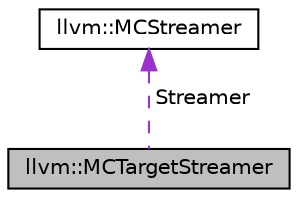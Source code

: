digraph "llvm::MCTargetStreamer"
{
 // LATEX_PDF_SIZE
  bgcolor="transparent";
  edge [fontname="Helvetica",fontsize="10",labelfontname="Helvetica",labelfontsize="10"];
  node [fontname="Helvetica",fontsize="10",shape=record];
  Node1 [label="llvm::MCTargetStreamer",height=0.2,width=0.4,color="black", fillcolor="grey75", style="filled", fontcolor="black",tooltip="Target specific streamer interface."];
  Node2 -> Node1 [dir="back",color="darkorchid3",fontsize="10",style="dashed",label=" Streamer" ,fontname="Helvetica"];
  Node2 [label="llvm::MCStreamer",height=0.2,width=0.4,color="black",URL="$classllvm_1_1MCStreamer.html",tooltip="Streaming machine code generation interface."];
}

